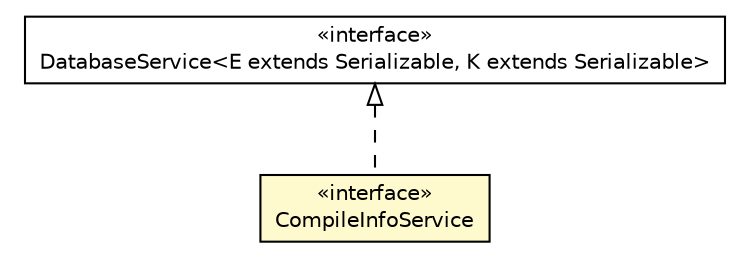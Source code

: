 #!/usr/local/bin/dot
#
# Class diagram 
# Generated by UMLGraph version 5.1 (http://www.umlgraph.org/)
#

digraph G {
	edge [fontname="Helvetica",fontsize=10,labelfontname="Helvetica",labelfontsize=10];
	node [fontname="Helvetica",fontsize=10,shape=plaintext];
	nodesep=0.25;
	ranksep=0.5;
	// cn.edu.uestc.acmicpc.service.iface.DatabaseService<E extends java.io.Serializable, K extends java.io.Serializable>
	c19440 [label=<<table title="cn.edu.uestc.acmicpc.service.iface.DatabaseService" border="0" cellborder="1" cellspacing="0" cellpadding="2" port="p" href="./DatabaseService.html">
		<tr><td><table border="0" cellspacing="0" cellpadding="1">
<tr><td align="center" balign="center"> &#171;interface&#187; </td></tr>
<tr><td align="center" balign="center"> DatabaseService&lt;E extends Serializable, K extends Serializable&gt; </td></tr>
		</table></td></tr>
		</table>>, fontname="Helvetica", fontcolor="black", fontsize=10.0];
	// cn.edu.uestc.acmicpc.service.iface.CompileInfoService
	c19444 [label=<<table title="cn.edu.uestc.acmicpc.service.iface.CompileInfoService" border="0" cellborder="1" cellspacing="0" cellpadding="2" port="p" bgcolor="lemonChiffon" href="./CompileInfoService.html">
		<tr><td><table border="0" cellspacing="0" cellpadding="1">
<tr><td align="center" balign="center"> &#171;interface&#187; </td></tr>
<tr><td align="center" balign="center"> CompileInfoService </td></tr>
		</table></td></tr>
		</table>>, fontname="Helvetica", fontcolor="black", fontsize=10.0];
	//cn.edu.uestc.acmicpc.service.iface.CompileInfoService implements cn.edu.uestc.acmicpc.service.iface.DatabaseService<E extends java.io.Serializable, K extends java.io.Serializable>
	c19440:p -> c19444:p [dir=back,arrowtail=empty,style=dashed];
}

